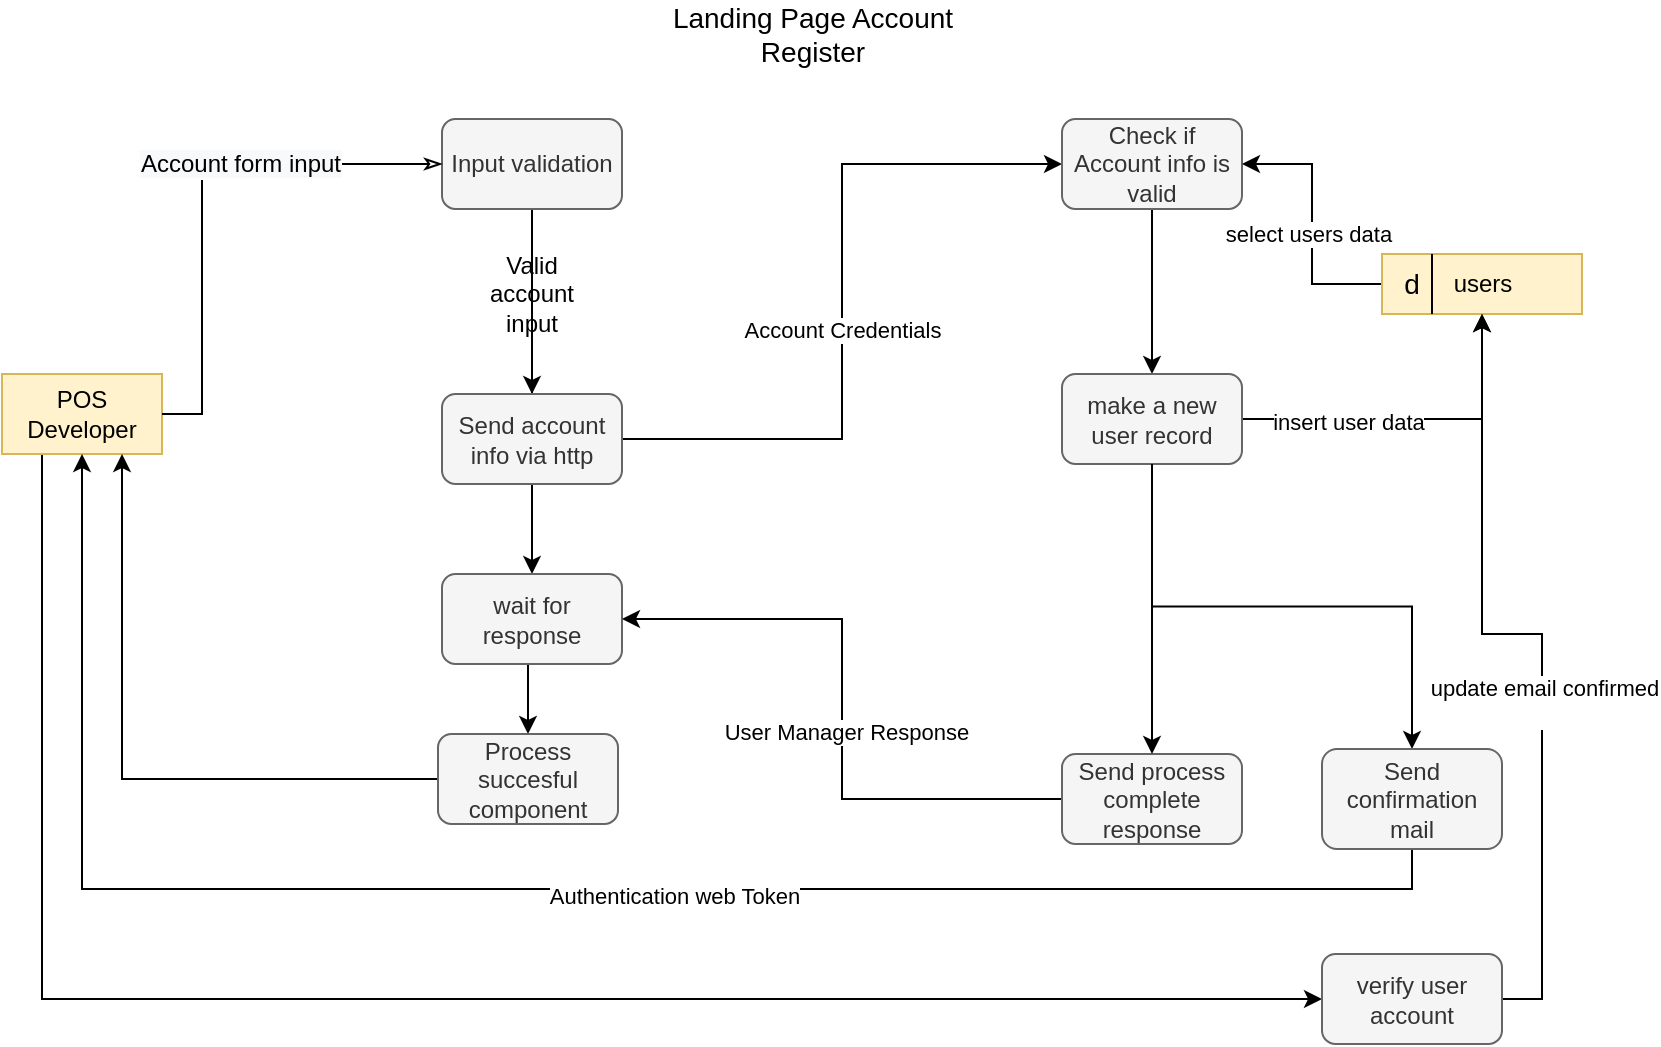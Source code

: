 <mxfile version="13.8.7" type="device"><diagram id="kgpKYQtTHZ0yAKxKKP6v" name="Page-1"><mxGraphModel dx="981" dy="548" grid="1" gridSize="10" guides="1" tooltips="1" connect="1" arrows="1" fold="1" page="1" pageScale="1" pageWidth="850" pageHeight="1100" math="0" shadow="0"><root><mxCell id="0"/><mxCell id="1" parent="0"/><mxCell id="FDcF9BUeOFxXbAIGWOZq-54" style="edgeStyle=orthogonalEdgeStyle;rounded=0;orthogonalLoop=1;jettySize=auto;html=1;exitX=0.25;exitY=1;exitDx=0;exitDy=0;startArrow=none;startFill=0;endArrow=classic;endFill=1;entryX=0;entryY=0.5;entryDx=0;entryDy=0;" edge="1" parent="1" source="FDcF9BUeOFxXbAIGWOZq-6" target="FDcF9BUeOFxXbAIGWOZq-51"><mxGeometry relative="1" as="geometry"><mxPoint x="60" y="480" as="targetPoint"/></mxGeometry></mxCell><mxCell id="FDcF9BUeOFxXbAIGWOZq-6" value="POS Developer" style="rounded=0;whiteSpace=wrap;html=1;fillColor=#fff2cc;strokeColor=#d6b656;" vertex="1" parent="1"><mxGeometry x="20" y="200" width="80" height="40" as="geometry"/></mxCell><mxCell id="FDcF9BUeOFxXbAIGWOZq-24" style="edgeStyle=orthogonalEdgeStyle;rounded=0;orthogonalLoop=1;jettySize=auto;html=1;exitX=0.5;exitY=1;exitDx=0;exitDy=0;entryX=0.5;entryY=0;entryDx=0;entryDy=0;endArrow=classic;endFill=1;" edge="1" parent="1" source="FDcF9BUeOFxXbAIGWOZq-20" target="FDcF9BUeOFxXbAIGWOZq-23"><mxGeometry relative="1" as="geometry"/></mxCell><mxCell id="FDcF9BUeOFxXbAIGWOZq-20" value="Input validation" style="rounded=1;whiteSpace=wrap;html=1;strokeWidth=1;fillColor=#f5f5f5;strokeColor=#666666;fontColor=#333333;" vertex="1" parent="1"><mxGeometry x="240" y="72.5" width="90" height="45" as="geometry"/></mxCell><mxCell id="FDcF9BUeOFxXbAIGWOZq-27" value="" style="edgeStyle=orthogonalEdgeStyle;rounded=0;orthogonalLoop=1;jettySize=auto;html=1;endArrow=none;endFill=0;" edge="1" parent="1" source="FDcF9BUeOFxXbAIGWOZq-23" target="FDcF9BUeOFxXbAIGWOZq-26"><mxGeometry relative="1" as="geometry"/></mxCell><mxCell id="FDcF9BUeOFxXbAIGWOZq-32" style="edgeStyle=orthogonalEdgeStyle;rounded=0;orthogonalLoop=1;jettySize=auto;html=1;exitX=1;exitY=0.5;exitDx=0;exitDy=0;startArrow=none;startFill=0;endArrow=classic;endFill=1;entryX=0;entryY=0.5;entryDx=0;entryDy=0;" edge="1" parent="1" source="FDcF9BUeOFxXbAIGWOZq-23" target="FDcF9BUeOFxXbAIGWOZq-28"><mxGeometry relative="1" as="geometry"><mxPoint x="540" y="100" as="targetPoint"/></mxGeometry></mxCell><mxCell id="FDcF9BUeOFxXbAIGWOZq-44" value="Account Credentials" style="edgeLabel;html=1;align=center;verticalAlign=middle;resizable=0;points=[];" vertex="1" connectable="0" parent="FDcF9BUeOFxXbAIGWOZq-32"><mxGeometry x="-0.081" relative="1" as="geometry"><mxPoint as="offset"/></mxGeometry></mxCell><mxCell id="FDcF9BUeOFxXbAIGWOZq-34" style="edgeStyle=orthogonalEdgeStyle;rounded=0;orthogonalLoop=1;jettySize=auto;html=1;exitX=0.5;exitY=1;exitDx=0;exitDy=0;entryX=0.5;entryY=0;entryDx=0;entryDy=0;startArrow=none;startFill=0;endArrow=classic;endFill=1;" edge="1" parent="1" source="FDcF9BUeOFxXbAIGWOZq-23" target="FDcF9BUeOFxXbAIGWOZq-33"><mxGeometry relative="1" as="geometry"/></mxCell><mxCell id="FDcF9BUeOFxXbAIGWOZq-23" value="Send account info via http" style="rounded=1;whiteSpace=wrap;html=1;strokeWidth=1;fillColor=#f5f5f5;strokeColor=#666666;fontColor=#333333;" vertex="1" parent="1"><mxGeometry x="240" y="210" width="90" height="45" as="geometry"/></mxCell><mxCell id="FDcF9BUeOFxXbAIGWOZq-26" value="Valid account input" style="text;html=1;strokeColor=none;fillColor=none;align=center;verticalAlign=middle;whiteSpace=wrap;rounded=0;" vertex="1" parent="1"><mxGeometry x="265" y="150" width="40" height="20" as="geometry"/></mxCell><mxCell id="FDcF9BUeOFxXbAIGWOZq-17" style="edgeStyle=orthogonalEdgeStyle;rounded=0;orthogonalLoop=1;jettySize=auto;html=1;exitX=1;exitY=0.5;exitDx=0;exitDy=0;entryX=0;entryY=0.5;entryDx=0;entryDy=0;endArrow=classicThin;endFill=0;" edge="1" parent="1" source="FDcF9BUeOFxXbAIGWOZq-6" target="FDcF9BUeOFxXbAIGWOZq-20"><mxGeometry relative="1" as="geometry"><mxPoint x="120" y="220" as="sourcePoint"/><mxPoint x="200" y="175" as="targetPoint"/><Array as="points"><mxPoint x="120" y="220"/><mxPoint x="120" y="95"/></Array></mxGeometry></mxCell><mxCell id="FDcF9BUeOFxXbAIGWOZq-21" value="&lt;span style=&quot;font-size: 12px ; background-color: rgb(248 , 249 , 250)&quot;&gt;Account form input&lt;/span&gt;" style="edgeLabel;html=1;align=center;verticalAlign=middle;resizable=0;points=[];" vertex="1" connectable="0" parent="FDcF9BUeOFxXbAIGWOZq-17"><mxGeometry x="0.238" relative="1" as="geometry"><mxPoint as="offset"/></mxGeometry></mxCell><mxCell id="FDcF9BUeOFxXbAIGWOZq-39" style="edgeStyle=orthogonalEdgeStyle;rounded=0;orthogonalLoop=1;jettySize=auto;html=1;exitX=0.5;exitY=1;exitDx=0;exitDy=0;startArrow=none;startFill=0;endArrow=classic;endFill=1;" edge="1" parent="1" source="FDcF9BUeOFxXbAIGWOZq-28" target="FDcF9BUeOFxXbAIGWOZq-35"><mxGeometry relative="1" as="geometry"/></mxCell><mxCell id="FDcF9BUeOFxXbAIGWOZq-28" value="Check if Account info is valid" style="rounded=1;whiteSpace=wrap;html=1;strokeWidth=1;fillColor=#f5f5f5;strokeColor=#666666;fontColor=#333333;" vertex="1" parent="1"><mxGeometry x="550" y="72.5" width="90" height="45" as="geometry"/></mxCell><mxCell id="FDcF9BUeOFxXbAIGWOZq-31" style="edgeStyle=orthogonalEdgeStyle;rounded=0;orthogonalLoop=1;jettySize=auto;html=1;exitX=0;exitY=0.5;exitDx=0;exitDy=0;entryX=1;entryY=0.5;entryDx=0;entryDy=0;endArrow=classic;endFill=1;startArrow=none;startFill=0;" edge="1" parent="1" source="FDcF9BUeOFxXbAIGWOZq-29" target="FDcF9BUeOFxXbAIGWOZq-28"><mxGeometry relative="1" as="geometry"/></mxCell><mxCell id="FDcF9BUeOFxXbAIGWOZq-41" value="select users data" style="edgeLabel;html=1;align=center;verticalAlign=middle;resizable=0;points=[];" vertex="1" connectable="0" parent="FDcF9BUeOFxXbAIGWOZq-31"><mxGeometry x="-0.462" y="-19" relative="1" as="geometry"><mxPoint x="-21" y="-24.86" as="offset"/></mxGeometry></mxCell><mxCell id="FDcF9BUeOFxXbAIGWOZq-29" value="users" style="html=1;dashed=0;whitespace=wrap;strokeWidth=1;fillColor=#fff2cc;strokeColor=#d6b656;" vertex="1" parent="1"><mxGeometry x="710" y="140" width="100" height="30" as="geometry"/></mxCell><mxCell id="FDcF9BUeOFxXbAIGWOZq-30" style="edgeStyle=orthogonalEdgeStyle;rounded=0;orthogonalLoop=1;jettySize=auto;html=1;exitX=0.25;exitY=0;exitDx=0;exitDy=0;entryX=0.25;entryY=1;entryDx=0;entryDy=0;endArrow=none;endFill=0;" edge="1" parent="1" source="FDcF9BUeOFxXbAIGWOZq-29" target="FDcF9BUeOFxXbAIGWOZq-29"><mxGeometry relative="1" as="geometry"/></mxCell><mxCell id="FDcF9BUeOFxXbAIGWOZq-59" style="edgeStyle=orthogonalEdgeStyle;rounded=0;orthogonalLoop=1;jettySize=auto;html=1;exitX=0.5;exitY=1;exitDx=0;exitDy=0;entryX=0.5;entryY=0;entryDx=0;entryDy=0;startArrow=none;startFill=0;endArrow=classic;endFill=1;fontSize=14;" edge="1" parent="1" source="FDcF9BUeOFxXbAIGWOZq-33" target="FDcF9BUeOFxXbAIGWOZq-58"><mxGeometry relative="1" as="geometry"/></mxCell><mxCell id="FDcF9BUeOFxXbAIGWOZq-33" value="wait for response" style="rounded=1;whiteSpace=wrap;html=1;strokeWidth=1;fillColor=#f5f5f5;strokeColor=#666666;fontColor=#333333;" vertex="1" parent="1"><mxGeometry x="240" y="300" width="90" height="45" as="geometry"/></mxCell><mxCell id="FDcF9BUeOFxXbAIGWOZq-38" style="edgeStyle=orthogonalEdgeStyle;rounded=0;orthogonalLoop=1;jettySize=auto;html=1;exitX=1;exitY=0.5;exitDx=0;exitDy=0;entryX=0.5;entryY=1;entryDx=0;entryDy=0;startArrow=none;startFill=0;endArrow=classic;endFill=1;" edge="1" parent="1" source="FDcF9BUeOFxXbAIGWOZq-35" target="FDcF9BUeOFxXbAIGWOZq-29"><mxGeometry relative="1" as="geometry"/></mxCell><mxCell id="FDcF9BUeOFxXbAIGWOZq-40" value="insert user data&lt;br&gt;" style="edgeLabel;html=1;align=center;verticalAlign=middle;resizable=0;points=[];" vertex="1" connectable="0" parent="FDcF9BUeOFxXbAIGWOZq-38"><mxGeometry x="-0.388" y="-1" relative="1" as="geometry"><mxPoint as="offset"/></mxGeometry></mxCell><mxCell id="FDcF9BUeOFxXbAIGWOZq-43" style="edgeStyle=orthogonalEdgeStyle;rounded=0;orthogonalLoop=1;jettySize=auto;html=1;exitX=0.5;exitY=1;exitDx=0;exitDy=0;entryX=0.5;entryY=0;entryDx=0;entryDy=0;startArrow=none;startFill=0;endArrow=classic;endFill=1;" edge="1" parent="1" source="FDcF9BUeOFxXbAIGWOZq-35" target="FDcF9BUeOFxXbAIGWOZq-46"><mxGeometry relative="1" as="geometry"/></mxCell><mxCell id="FDcF9BUeOFxXbAIGWOZq-35" value="make a new user record" style="rounded=1;whiteSpace=wrap;html=1;strokeWidth=1;fillColor=#f5f5f5;strokeColor=#666666;fontColor=#333333;" vertex="1" parent="1"><mxGeometry x="550" y="200" width="90" height="45" as="geometry"/></mxCell><mxCell id="FDcF9BUeOFxXbAIGWOZq-45" style="edgeStyle=orthogonalEdgeStyle;rounded=0;orthogonalLoop=1;jettySize=auto;html=1;exitX=0;exitY=0.5;exitDx=0;exitDy=0;entryX=1;entryY=0.5;entryDx=0;entryDy=0;startArrow=none;startFill=0;endArrow=classic;endFill=1;" edge="1" parent="1" source="FDcF9BUeOFxXbAIGWOZq-42" target="FDcF9BUeOFxXbAIGWOZq-33"><mxGeometry relative="1" as="geometry"/></mxCell><mxCell id="FDcF9BUeOFxXbAIGWOZq-49" value="User Manager Response" style="edgeLabel;html=1;align=center;verticalAlign=middle;resizable=0;points=[];" vertex="1" connectable="0" parent="FDcF9BUeOFxXbAIGWOZq-45"><mxGeometry x="-0.302" y="-34" relative="1" as="geometry"><mxPoint as="offset"/></mxGeometry></mxCell><mxCell id="FDcF9BUeOFxXbAIGWOZq-42" value="Send process complete response&lt;br&gt;" style="rounded=1;whiteSpace=wrap;html=1;strokeWidth=1;fillColor=#f5f5f5;strokeColor=#666666;fontColor=#333333;" vertex="1" parent="1"><mxGeometry x="550" y="390" width="90" height="45" as="geometry"/></mxCell><mxCell id="FDcF9BUeOFxXbAIGWOZq-47" style="edgeStyle=orthogonalEdgeStyle;rounded=0;orthogonalLoop=1;jettySize=auto;html=1;exitX=0.5;exitY=1;exitDx=0;exitDy=0;entryX=0.5;entryY=0;entryDx=0;entryDy=0;startArrow=none;startFill=0;endArrow=classic;endFill=1;" edge="1" parent="1" source="FDcF9BUeOFxXbAIGWOZq-35" target="FDcF9BUeOFxXbAIGWOZq-42"><mxGeometry relative="1" as="geometry"/></mxCell><mxCell id="FDcF9BUeOFxXbAIGWOZq-48" style="edgeStyle=orthogonalEdgeStyle;rounded=0;orthogonalLoop=1;jettySize=auto;html=1;exitX=0.5;exitY=1;exitDx=0;exitDy=0;startArrow=none;startFill=0;endArrow=classic;endFill=1;entryX=0.5;entryY=1;entryDx=0;entryDy=0;" edge="1" parent="1" source="FDcF9BUeOFxXbAIGWOZq-46" target="FDcF9BUeOFxXbAIGWOZq-6"><mxGeometry relative="1" as="geometry"><mxPoint x="210" y="420" as="targetPoint"/></mxGeometry></mxCell><mxCell id="FDcF9BUeOFxXbAIGWOZq-50" value="Authentication web Token" style="edgeLabel;html=1;align=center;verticalAlign=middle;resizable=0;points=[];" vertex="1" connectable="0" parent="FDcF9BUeOFxXbAIGWOZq-48"><mxGeometry x="-0.138" y="3" relative="1" as="geometry"><mxPoint as="offset"/></mxGeometry></mxCell><mxCell id="FDcF9BUeOFxXbAIGWOZq-46" value="Send confirmation mail" style="rounded=1;whiteSpace=wrap;html=1;strokeWidth=1;fillColor=#f5f5f5;strokeColor=#666666;fontColor=#333333;" vertex="1" parent="1"><mxGeometry x="680" y="387.5" width="90" height="50" as="geometry"/></mxCell><mxCell id="FDcF9BUeOFxXbAIGWOZq-52" style="edgeStyle=orthogonalEdgeStyle;rounded=0;orthogonalLoop=1;jettySize=auto;html=1;exitX=1;exitY=0.5;exitDx=0;exitDy=0;startArrow=none;startFill=0;endArrow=classic;endFill=1;" edge="1" parent="1" source="FDcF9BUeOFxXbAIGWOZq-51" target="FDcF9BUeOFxXbAIGWOZq-29"><mxGeometry relative="1" as="geometry"/></mxCell><mxCell id="FDcF9BUeOFxXbAIGWOZq-53" value="update email confirmed&lt;br&gt;&amp;nbsp;" style="edgeLabel;html=1;align=center;verticalAlign=middle;resizable=0;points=[];" vertex="1" connectable="0" parent="FDcF9BUeOFxXbAIGWOZq-52"><mxGeometry x="-0.14" y="-1" relative="1" as="geometry"><mxPoint as="offset"/></mxGeometry></mxCell><mxCell id="FDcF9BUeOFxXbAIGWOZq-51" value="verify user account" style="rounded=1;whiteSpace=wrap;html=1;strokeWidth=1;fillColor=#f5f5f5;strokeColor=#666666;fontColor=#333333;" vertex="1" parent="1"><mxGeometry x="680" y="490" width="90" height="45" as="geometry"/></mxCell><mxCell id="FDcF9BUeOFxXbAIGWOZq-55" value="Landing Page Account Register&lt;br style=&quot;font-size: 14px;&quot;&gt;" style="text;html=1;strokeColor=none;fillColor=none;align=center;verticalAlign=middle;whiteSpace=wrap;rounded=0;fontSize=14;" vertex="1" parent="1"><mxGeometry x="328" y="20" width="195" height="20" as="geometry"/></mxCell><mxCell id="FDcF9BUeOFxXbAIGWOZq-56" value="d" style="text;html=1;strokeColor=none;fillColor=none;align=center;verticalAlign=middle;whiteSpace=wrap;rounded=0;fontSize=14;" vertex="1" parent="1"><mxGeometry x="705" y="145" width="40" height="20" as="geometry"/></mxCell><mxCell id="FDcF9BUeOFxXbAIGWOZq-60" style="edgeStyle=orthogonalEdgeStyle;rounded=0;orthogonalLoop=1;jettySize=auto;html=1;exitX=0;exitY=0.5;exitDx=0;exitDy=0;entryX=0.75;entryY=1;entryDx=0;entryDy=0;startArrow=none;startFill=0;endArrow=classic;endFill=1;fontSize=14;" edge="1" parent="1" source="FDcF9BUeOFxXbAIGWOZq-58" target="FDcF9BUeOFxXbAIGWOZq-6"><mxGeometry relative="1" as="geometry"/></mxCell><mxCell id="FDcF9BUeOFxXbAIGWOZq-58" value="Process succesful component" style="rounded=1;whiteSpace=wrap;html=1;strokeWidth=1;fillColor=#f5f5f5;strokeColor=#666666;fontColor=#333333;" vertex="1" parent="1"><mxGeometry x="238" y="380" width="90" height="45" as="geometry"/></mxCell></root></mxGraphModel></diagram></mxfile>